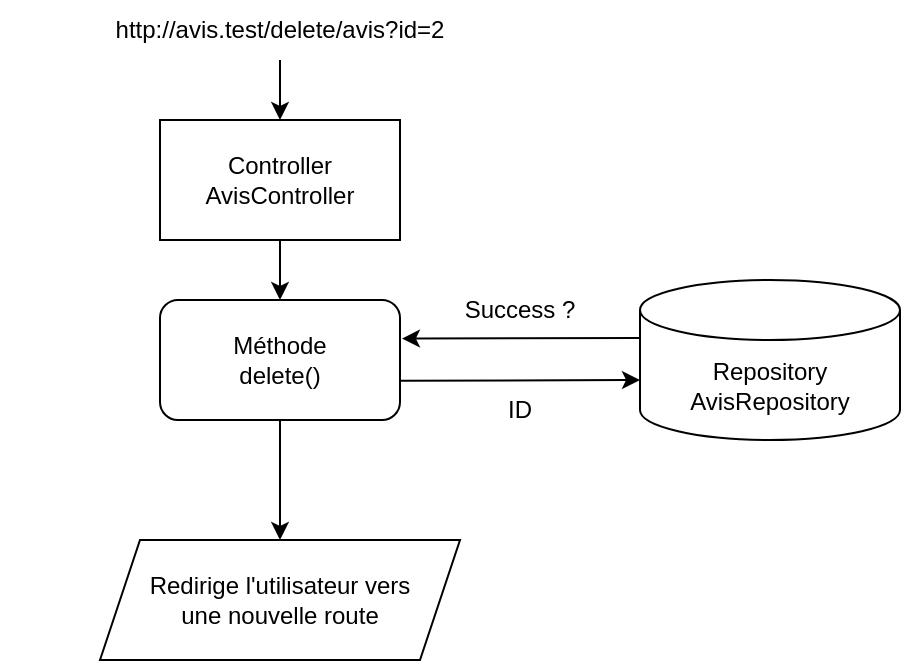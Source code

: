 <mxfile>
    <diagram id="9J6Mbx7q5wan-_kdgHGX" name="delete">
        <mxGraphModel dx="596" dy="478" grid="1" gridSize="10" guides="1" tooltips="1" connect="1" arrows="1" fold="1" page="1" pageScale="1" pageWidth="850" pageHeight="1100" math="0" shadow="0">
            <root>
                <mxCell id="0"/>
                <mxCell id="1" parent="0"/>
                <mxCell id="3" value="http://avis.test/delete/avis?id=2" style="text;html=1;strokeColor=none;fillColor=none;align=center;verticalAlign=middle;whiteSpace=wrap;rounded=0;" parent="1" vertex="1">
                    <mxGeometry x="110" y="70" width="280" height="30" as="geometry"/>
                </mxCell>
                <mxCell id="4" value="Controller&lt;br&gt;AvisController" style="rounded=0;whiteSpace=wrap;html=1;" parent="1" vertex="1">
                    <mxGeometry x="190" y="130" width="120" height="60" as="geometry"/>
                </mxCell>
                <mxCell id="5" value="" style="endArrow=classic;html=1;exitX=0.5;exitY=1;exitDx=0;exitDy=0;entryX=0.5;entryY=0;entryDx=0;entryDy=0;" parent="1" source="3" target="4" edge="1">
                    <mxGeometry width="50" height="50" relative="1" as="geometry">
                        <mxPoint x="220" y="200" as="sourcePoint"/>
                        <mxPoint x="270" y="150" as="targetPoint"/>
                    </mxGeometry>
                </mxCell>
                <mxCell id="6" value="Méthode&lt;br&gt;delete()" style="rounded=1;whiteSpace=wrap;html=1;" parent="1" vertex="1">
                    <mxGeometry x="190" y="220" width="120" height="60" as="geometry"/>
                </mxCell>
                <mxCell id="7" value="" style="endArrow=classic;html=1;exitX=0.5;exitY=1;exitDx=0;exitDy=0;entryX=0.5;entryY=0;entryDx=0;entryDy=0;" parent="1" source="4" target="6" edge="1">
                    <mxGeometry width="50" height="50" relative="1" as="geometry">
                        <mxPoint x="220" y="200" as="sourcePoint"/>
                        <mxPoint x="270" y="150" as="targetPoint"/>
                    </mxGeometry>
                </mxCell>
                <mxCell id="8" value="Repository&lt;br&gt;AvisRepository" style="shape=cylinder3;whiteSpace=wrap;html=1;boundedLbl=1;backgroundOutline=1;size=15;" parent="1" vertex="1">
                    <mxGeometry x="430" y="210" width="130" height="80" as="geometry"/>
                </mxCell>
                <mxCell id="9" value="" style="endArrow=classic;html=1;exitX=1.004;exitY=0.673;exitDx=0;exitDy=0;exitPerimeter=0;" parent="1" source="6" edge="1">
                    <mxGeometry width="50" height="50" relative="1" as="geometry">
                        <mxPoint x="290" y="220" as="sourcePoint"/>
                        <mxPoint x="430" y="260" as="targetPoint"/>
                    </mxGeometry>
                </mxCell>
                <mxCell id="10" value="ID" style="text;html=1;strokeColor=none;fillColor=none;align=center;verticalAlign=middle;whiteSpace=wrap;rounded=0;" parent="1" vertex="1">
                    <mxGeometry x="340" y="260" width="60" height="30" as="geometry"/>
                </mxCell>
                <mxCell id="11" value="" style="endArrow=classic;html=1;entryX=1.008;entryY=0.321;entryDx=0;entryDy=0;entryPerimeter=0;" parent="1" target="6" edge="1">
                    <mxGeometry width="50" height="50" relative="1" as="geometry">
                        <mxPoint x="430" y="239" as="sourcePoint"/>
                        <mxPoint x="340" y="170" as="targetPoint"/>
                    </mxGeometry>
                </mxCell>
                <mxCell id="12" value="Success ?" style="text;html=1;strokeColor=none;fillColor=none;align=center;verticalAlign=middle;whiteSpace=wrap;rounded=0;" parent="1" vertex="1">
                    <mxGeometry x="340" y="210" width="60" height="30" as="geometry"/>
                </mxCell>
                <mxCell id="13" value="Redirige l'utilisateur vers&lt;br&gt;une nouvelle route" style="shape=parallelogram;perimeter=parallelogramPerimeter;whiteSpace=wrap;html=1;fixedSize=1;" parent="1" vertex="1">
                    <mxGeometry x="160" y="340" width="180" height="60" as="geometry"/>
                </mxCell>
                <mxCell id="14" value="" style="endArrow=classic;html=1;entryX=0.5;entryY=0;entryDx=0;entryDy=0;exitX=0.5;exitY=1;exitDx=0;exitDy=0;" parent="1" source="6" target="13" edge="1">
                    <mxGeometry width="50" height="50" relative="1" as="geometry">
                        <mxPoint x="270" y="280" as="sourcePoint"/>
                        <mxPoint x="320" y="230" as="targetPoint"/>
                    </mxGeometry>
                </mxCell>
            </root>
        </mxGraphModel>
    </diagram>
    <diagram id="RCTAhK1uvA5S_WtRL4MJ" name="edit">
        <mxGraphModel dx="596" dy="478" grid="1" gridSize="10" guides="1" tooltips="1" connect="1" arrows="1" fold="1" page="1" pageScale="1" pageWidth="850" pageHeight="1100" math="0" shadow="0">
            <root>
                <mxCell id="E_h7FZ8eol4tUXwh3QTp-0"/>
                <mxCell id="E_h7FZ8eol4tUXwh3QTp-1" parent="E_h7FZ8eol4tUXwh3QTp-0"/>
                <mxCell id="u-8gFIx9SxFfW8uByj6G-3" value="http://avis.test/delete/avis?id=2" style="text;html=1;strokeColor=none;fillColor=none;align=center;verticalAlign=middle;whiteSpace=wrap;rounded=0;" vertex="1" parent="E_h7FZ8eol4tUXwh3QTp-1">
                    <mxGeometry x="210" y="20" width="280" height="30" as="geometry"/>
                </mxCell>
                <mxCell id="u-8gFIx9SxFfW8uByj6G-4" value="Controller&lt;br&gt;AvisController" style="rounded=0;whiteSpace=wrap;html=1;" vertex="1" parent="E_h7FZ8eol4tUXwh3QTp-1">
                    <mxGeometry x="290" y="80" width="120" height="60" as="geometry"/>
                </mxCell>
                <mxCell id="u-8gFIx9SxFfW8uByj6G-5" value="" style="endArrow=classic;html=1;exitX=0.5;exitY=1;exitDx=0;exitDy=0;entryX=0.5;entryY=0;entryDx=0;entryDy=0;" edge="1" parent="E_h7FZ8eol4tUXwh3QTp-1" target="u-8gFIx9SxFfW8uByj6G-4">
                    <mxGeometry width="50" height="50" relative="1" as="geometry">
                        <mxPoint x="350" y="50" as="sourcePoint"/>
                        <mxPoint x="370" y="100" as="targetPoint"/>
                    </mxGeometry>
                </mxCell>
                <mxCell id="u-8gFIx9SxFfW8uByj6G-6" value="Méthode&lt;br&gt;delete()" style="rounded=1;whiteSpace=wrap;html=1;" vertex="1" parent="E_h7FZ8eol4tUXwh3QTp-1">
                    <mxGeometry x="290" y="170" width="120" height="60" as="geometry"/>
                </mxCell>
                <mxCell id="u-8gFIx9SxFfW8uByj6G-7" value="" style="endArrow=classic;html=1;exitX=0.5;exitY=1;exitDx=0;exitDy=0;entryX=0.5;entryY=0;entryDx=0;entryDy=0;" edge="1" parent="E_h7FZ8eol4tUXwh3QTp-1" source="u-8gFIx9SxFfW8uByj6G-4" target="u-8gFIx9SxFfW8uByj6G-6">
                    <mxGeometry width="50" height="50" relative="1" as="geometry">
                        <mxPoint x="320" y="150" as="sourcePoint"/>
                        <mxPoint x="370" y="100" as="targetPoint"/>
                    </mxGeometry>
                </mxCell>
                <mxCell id="u-8gFIx9SxFfW8uByj6G-8" value="Repository&lt;br&gt;AvisRepository" style="shape=cylinder3;whiteSpace=wrap;html=1;boundedLbl=1;backgroundOutline=1;size=15;" vertex="1" parent="E_h7FZ8eol4tUXwh3QTp-1">
                    <mxGeometry x="530" y="160" width="130" height="80" as="geometry"/>
                </mxCell>
                <mxCell id="u-8gFIx9SxFfW8uByj6G-9" value="" style="endArrow=classic;html=1;exitX=1.004;exitY=0.673;exitDx=0;exitDy=0;exitPerimeter=0;" edge="1" parent="E_h7FZ8eol4tUXwh3QTp-1" source="u-8gFIx9SxFfW8uByj6G-6">
                    <mxGeometry width="50" height="50" relative="1" as="geometry">
                        <mxPoint x="390" y="170" as="sourcePoint"/>
                        <mxPoint x="530" y="210" as="targetPoint"/>
                    </mxGeometry>
                </mxCell>
                <mxCell id="u-8gFIx9SxFfW8uByj6G-10" value="ID" style="text;html=1;strokeColor=none;fillColor=none;align=center;verticalAlign=middle;whiteSpace=wrap;rounded=0;" vertex="1" parent="E_h7FZ8eol4tUXwh3QTp-1">
                    <mxGeometry x="440" y="210" width="60" height="30" as="geometry"/>
                </mxCell>
                <mxCell id="u-8gFIx9SxFfW8uByj6G-11" value="" style="endArrow=classic;html=1;entryX=1.008;entryY=0.321;entryDx=0;entryDy=0;entryPerimeter=0;" edge="1" parent="E_h7FZ8eol4tUXwh3QTp-1" target="u-8gFIx9SxFfW8uByj6G-6">
                    <mxGeometry width="50" height="50" relative="1" as="geometry">
                        <mxPoint x="530" y="189" as="sourcePoint"/>
                        <mxPoint x="440" y="120" as="targetPoint"/>
                    </mxGeometry>
                </mxCell>
                <mxCell id="u-8gFIx9SxFfW8uByj6G-12" value="Success ?" style="text;html=1;strokeColor=none;fillColor=none;align=center;verticalAlign=middle;whiteSpace=wrap;rounded=0;" vertex="1" parent="E_h7FZ8eol4tUXwh3QTp-1">
                    <mxGeometry x="440" y="160" width="60" height="30" as="geometry"/>
                </mxCell>
                <mxCell id="u-8gFIx9SxFfW8uByj6G-13" value="Redirige l'utilisateur vers&lt;br&gt;une nouvelle route" style="shape=parallelogram;perimeter=parallelogramPerimeter;whiteSpace=wrap;html=1;fixedSize=1;" vertex="1" parent="E_h7FZ8eol4tUXwh3QTp-1">
                    <mxGeometry x="260" y="290" width="180" height="60" as="geometry"/>
                </mxCell>
                <mxCell id="u-8gFIx9SxFfW8uByj6G-14" value="" style="endArrow=classic;html=1;entryX=0.5;entryY=0;entryDx=0;entryDy=0;exitX=0.5;exitY=1;exitDx=0;exitDy=0;" edge="1" parent="E_h7FZ8eol4tUXwh3QTp-1" source="u-8gFIx9SxFfW8uByj6G-6" target="u-8gFIx9SxFfW8uByj6G-13">
                    <mxGeometry width="50" height="50" relative="1" as="geometry">
                        <mxPoint x="370" y="230" as="sourcePoint"/>
                        <mxPoint x="420" y="180" as="targetPoint"/>
                    </mxGeometry>
                </mxCell>
            </root>
        </mxGraphModel>
    </diagram>
</mxfile>